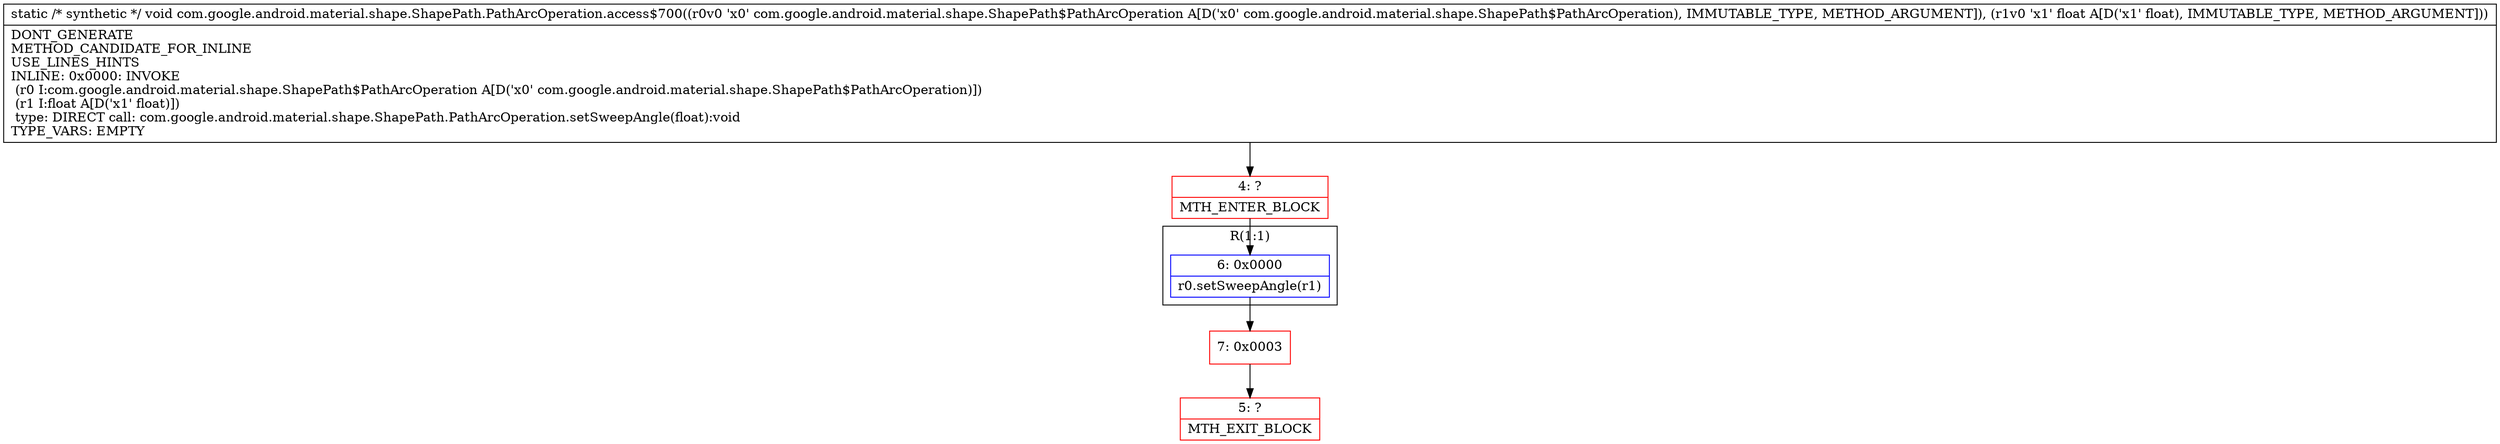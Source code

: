 digraph "CFG forcom.google.android.material.shape.ShapePath.PathArcOperation.access$700(Lcom\/google\/android\/material\/shape\/ShapePath$PathArcOperation;F)V" {
subgraph cluster_Region_1388310961 {
label = "R(1:1)";
node [shape=record,color=blue];
Node_6 [shape=record,label="{6\:\ 0x0000|r0.setSweepAngle(r1)\l}"];
}
Node_4 [shape=record,color=red,label="{4\:\ ?|MTH_ENTER_BLOCK\l}"];
Node_7 [shape=record,color=red,label="{7\:\ 0x0003}"];
Node_5 [shape=record,color=red,label="{5\:\ ?|MTH_EXIT_BLOCK\l}"];
MethodNode[shape=record,label="{static \/* synthetic *\/ void com.google.android.material.shape.ShapePath.PathArcOperation.access$700((r0v0 'x0' com.google.android.material.shape.ShapePath$PathArcOperation A[D('x0' com.google.android.material.shape.ShapePath$PathArcOperation), IMMUTABLE_TYPE, METHOD_ARGUMENT]), (r1v0 'x1' float A[D('x1' float), IMMUTABLE_TYPE, METHOD_ARGUMENT]))  | DONT_GENERATE\lMETHOD_CANDIDATE_FOR_INLINE\lUSE_LINES_HINTS\lINLINE: 0x0000: INVOKE  \l  (r0 I:com.google.android.material.shape.ShapePath$PathArcOperation A[D('x0' com.google.android.material.shape.ShapePath$PathArcOperation)])\l  (r1 I:float A[D('x1' float)])\l type: DIRECT call: com.google.android.material.shape.ShapePath.PathArcOperation.setSweepAngle(float):void\lTYPE_VARS: EMPTY\l}"];
MethodNode -> Node_4;Node_6 -> Node_7;
Node_4 -> Node_6;
Node_7 -> Node_5;
}

